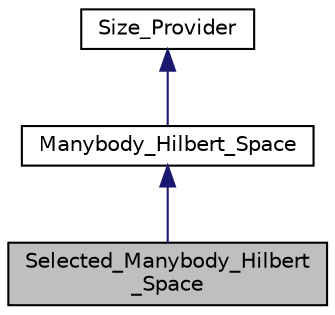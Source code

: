 digraph "Selected_Manybody_Hilbert_Space"
{
  edge [fontname="Helvetica",fontsize="10",labelfontname="Helvetica",labelfontsize="10"];
  node [fontname="Helvetica",fontsize="10",shape=record];
  Node1 [label="Selected_Manybody_Hilbert\l_Space",height=0.2,width=0.4,color="black", fillcolor="grey75", style="filled", fontcolor="black"];
  Node2 -> Node1 [dir="back",color="midnightblue",fontsize="10",style="solid",fontname="Helvetica"];
  Node2 [label="Manybody_Hilbert_Space",height=0.2,width=0.4,color="black", fillcolor="white", style="filled",URL="$classManybody__Hilbert__Space.html"];
  Node3 -> Node2 [dir="back",color="midnightblue",fontsize="10",style="solid",fontname="Helvetica"];
  Node3 [label="Size_Provider",height=0.2,width=0.4,color="black", fillcolor="white", style="filled",URL="$classSize__Provider.html"];
}
